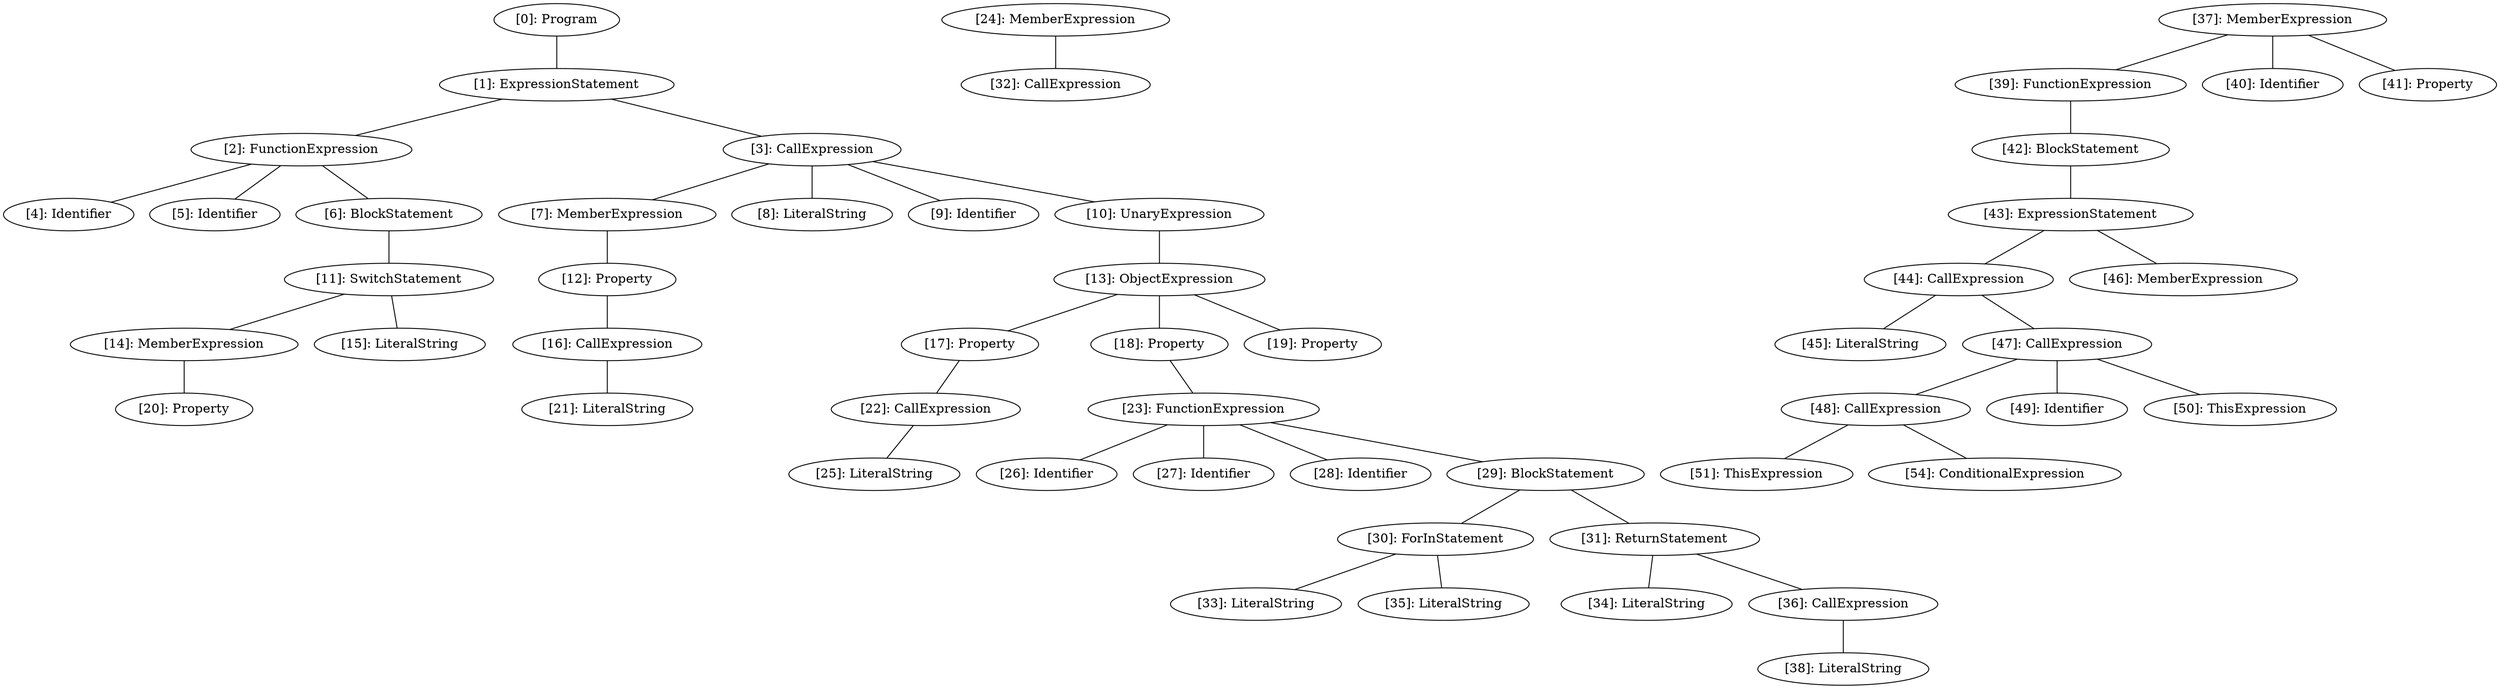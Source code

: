 // Result
graph {
	0 [label="[0]: Program"]
	1 [label="[1]: ExpressionStatement"]
	2 [label="[2]: FunctionExpression"]
	3 [label="[3]: CallExpression"]
	4 [label="[4]: Identifier"]
	5 [label="[5]: Identifier"]
	6 [label="[6]: BlockStatement"]
	7 [label="[7]: MemberExpression"]
	8 [label="[8]: LiteralString"]
	9 [label="[9]: Identifier"]
	10 [label="[10]: UnaryExpression"]
	11 [label="[11]: SwitchStatement"]
	12 [label="[12]: Property"]
	13 [label="[13]: ObjectExpression"]
	14 [label="[14]: MemberExpression"]
	15 [label="[15]: LiteralString"]
	16 [label="[16]: CallExpression"]
	17 [label="[17]: Property"]
	18 [label="[18]: Property"]
	19 [label="[19]: Property"]
	20 [label="[20]: Property"]
	21 [label="[21]: LiteralString"]
	22 [label="[22]: CallExpression"]
	23 [label="[23]: FunctionExpression"]
	24 [label="[24]: MemberExpression"]
	25 [label="[25]: LiteralString"]
	26 [label="[26]: Identifier"]
	27 [label="[27]: Identifier"]
	28 [label="[28]: Identifier"]
	29 [label="[29]: BlockStatement"]
	30 [label="[30]: ForInStatement"]
	31 [label="[31]: ReturnStatement"]
	32 [label="[32]: CallExpression"]
	33 [label="[33]: LiteralString"]
	34 [label="[34]: LiteralString"]
	35 [label="[35]: LiteralString"]
	36 [label="[36]: CallExpression"]
	37 [label="[37]: MemberExpression"]
	38 [label="[38]: LiteralString"]
	39 [label="[39]: FunctionExpression"]
	40 [label="[40]: Identifier"]
	41 [label="[41]: Property"]
	42 [label="[42]: BlockStatement"]
	43 [label="[43]: ExpressionStatement"]
	44 [label="[44]: CallExpression"]
	45 [label="[45]: LiteralString"]
	46 [label="[46]: MemberExpression"]
	47 [label="[47]: CallExpression"]
	48 [label="[48]: CallExpression"]
	49 [label="[49]: Identifier"]
	50 [label="[50]: ThisExpression"]
	51 [label="[51]: ThisExpression"]
	54 [label="[54]: ConditionalExpression"]
	0 -- 1
	1 -- 2
	1 -- 3
	2 -- 4
	2 -- 5
	2 -- 6
	3 -- 7
	3 -- 8
	3 -- 9
	3 -- 10
	6 -- 11
	7 -- 12
	10 -- 13
	11 -- 14
	11 -- 15
	12 -- 16
	13 -- 17
	13 -- 18
	13 -- 19
	14 -- 20
	16 -- 21
	17 -- 22
	18 -- 23
	22 -- 25
	23 -- 26
	23 -- 27
	23 -- 28
	23 -- 29
	24 -- 32
	29 -- 30
	29 -- 31
	30 -- 33
	30 -- 35
	31 -- 34
	31 -- 36
	36 -- 38
	37 -- 39
	37 -- 40
	37 -- 41
	39 -- 42
	42 -- 43
	43 -- 44
	43 -- 46
	44 -- 45
	44 -- 47
	47 -- 48
	47 -- 49
	47 -- 50
	48 -- 51
	48 -- 54
}

